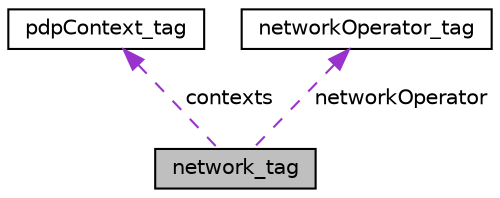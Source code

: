 digraph "network_tag"
{
 // LATEX_PDF_SIZE
  edge [fontname="Helvetica",fontsize="10",labelfontname="Helvetica",labelfontsize="10"];
  node [fontname="Helvetica",fontsize="10",shape=record];
  Node1 [label="network_tag",height=0.2,width=0.4,color="black", fillcolor="grey75", style="filled", fontcolor="black",tooltip=" "];
  Node2 -> Node1 [dir="back",color="darkorchid3",fontsize="10",style="dashed",label=" contexts" ,fontname="Helvetica"];
  Node2 [label="pdpContext_tag",height=0.2,width=0.4,color="black", fillcolor="white", style="filled",URL="$structpdp_context__tag.html",tooltip=" "];
  Node3 -> Node1 [dir="back",color="darkorchid3",fontsize="10",style="dashed",label=" networkOperator" ,fontname="Helvetica"];
  Node3 [label="networkOperator_tag",height=0.2,width=0.4,color="black", fillcolor="white", style="filled",URL="$structnetwork_operator__tag.html",tooltip=" "];
}
